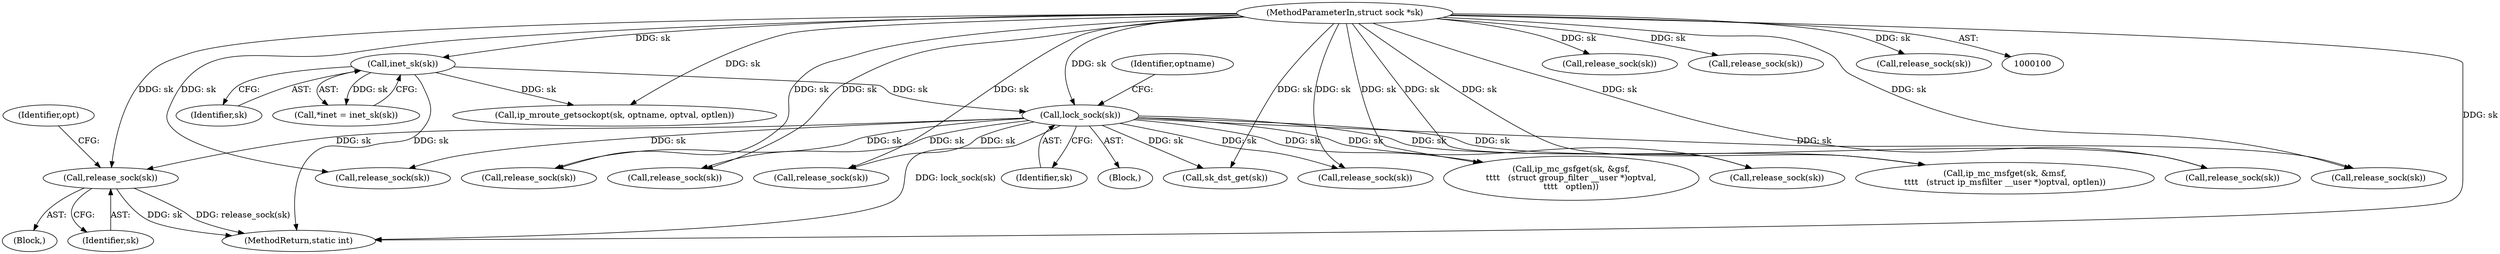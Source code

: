digraph "0_linux_f6d8bd051c391c1c0458a30b2a7abcd939329259_25@pointer" {
"1000180" [label="(Call,release_sock(sk))"];
"1000144" [label="(Call,lock_sock(sk))"];
"1000110" [label="(Call,inet_sk(sk))"];
"1000101" [label="(MethodParameterIn,struct sock *sk)"];
"1000436" [label="(Call,release_sock(sk))"];
"1000633" [label="(Call,release_sock(sk))"];
"1000478" [label="(Call,release_sock(sk))"];
"1000180" [label="(Call,release_sock(sk))"];
"1000628" [label="(Call,release_sock(sk))"];
"1000111" [label="(Identifier,sk)"];
"1000485" [label="(Call,ip_mc_gsfget(sk, &gsf,\n\t\t\t\t   (struct group_filter __user *)optval,\n\t\t\t\t   optlen))"];
"1000698" [label="(MethodReturn,static int)"];
"1000110" [label="(Call,inet_sk(sk))"];
"1000443" [label="(Call,ip_mc_msfget(sk, &msf,\n\t\t\t\t   (struct ip_msfilter __user *)optval, optlen))"];
"1000101" [label="(MethodParameterIn,struct sock *sk)"];
"1000465" [label="(Call,release_sock(sk))"];
"1000147" [label="(Identifier,optname)"];
"1000108" [label="(Call,*inet = inet_sk(sk))"];
"1000393" [label="(Call,release_sock(sk))"];
"1000341" [label="(Call,sk_dst_get(sk))"];
"1000125" [label="(Call,ip_mroute_getsockopt(sk, optname, optval, optlen))"];
"1000106" [label="(Block,)"];
"1000423" [label="(Call,release_sock(sk))"];
"1000451" [label="(Call,release_sock(sk))"];
"1000493" [label="(Call,release_sock(sk))"];
"1000507" [label="(Call,release_sock(sk))"];
"1000145" [label="(Identifier,sk)"];
"1000150" [label="(Block,)"];
"1000356" [label="(Call,release_sock(sk))"];
"1000185" [label="(Identifier,opt)"];
"1000181" [label="(Identifier,sk)"];
"1000144" [label="(Call,lock_sock(sk))"];
"1000180" -> "1000150"  [label="AST: "];
"1000180" -> "1000181"  [label="CFG: "];
"1000181" -> "1000180"  [label="AST: "];
"1000185" -> "1000180"  [label="CFG: "];
"1000180" -> "1000698"  [label="DDG: sk"];
"1000180" -> "1000698"  [label="DDG: release_sock(sk)"];
"1000144" -> "1000180"  [label="DDG: sk"];
"1000101" -> "1000180"  [label="DDG: sk"];
"1000144" -> "1000106"  [label="AST: "];
"1000144" -> "1000145"  [label="CFG: "];
"1000145" -> "1000144"  [label="AST: "];
"1000147" -> "1000144"  [label="CFG: "];
"1000144" -> "1000698"  [label="DDG: lock_sock(sk)"];
"1000110" -> "1000144"  [label="DDG: sk"];
"1000101" -> "1000144"  [label="DDG: sk"];
"1000144" -> "1000341"  [label="DDG: sk"];
"1000144" -> "1000393"  [label="DDG: sk"];
"1000144" -> "1000423"  [label="DDG: sk"];
"1000144" -> "1000436"  [label="DDG: sk"];
"1000144" -> "1000443"  [label="DDG: sk"];
"1000144" -> "1000465"  [label="DDG: sk"];
"1000144" -> "1000478"  [label="DDG: sk"];
"1000144" -> "1000485"  [label="DDG: sk"];
"1000144" -> "1000507"  [label="DDG: sk"];
"1000144" -> "1000628"  [label="DDG: sk"];
"1000144" -> "1000633"  [label="DDG: sk"];
"1000110" -> "1000108"  [label="AST: "];
"1000110" -> "1000111"  [label="CFG: "];
"1000111" -> "1000110"  [label="AST: "];
"1000108" -> "1000110"  [label="CFG: "];
"1000110" -> "1000698"  [label="DDG: sk"];
"1000110" -> "1000108"  [label="DDG: sk"];
"1000101" -> "1000110"  [label="DDG: sk"];
"1000110" -> "1000125"  [label="DDG: sk"];
"1000101" -> "1000100"  [label="AST: "];
"1000101" -> "1000698"  [label="DDG: sk"];
"1000101" -> "1000125"  [label="DDG: sk"];
"1000101" -> "1000341"  [label="DDG: sk"];
"1000101" -> "1000356"  [label="DDG: sk"];
"1000101" -> "1000393"  [label="DDG: sk"];
"1000101" -> "1000423"  [label="DDG: sk"];
"1000101" -> "1000436"  [label="DDG: sk"];
"1000101" -> "1000443"  [label="DDG: sk"];
"1000101" -> "1000451"  [label="DDG: sk"];
"1000101" -> "1000465"  [label="DDG: sk"];
"1000101" -> "1000478"  [label="DDG: sk"];
"1000101" -> "1000485"  [label="DDG: sk"];
"1000101" -> "1000493"  [label="DDG: sk"];
"1000101" -> "1000507"  [label="DDG: sk"];
"1000101" -> "1000628"  [label="DDG: sk"];
"1000101" -> "1000633"  [label="DDG: sk"];
}
